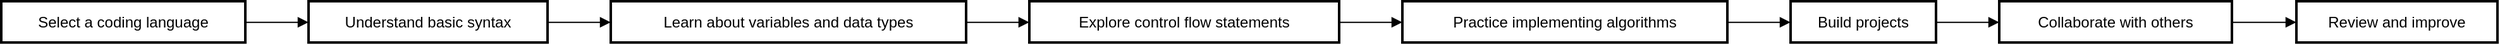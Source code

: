 <mxfile version="24.7.6">
  <diagram name="Page-1" id="kQYJrq6_nOTsCoF3U2iX">
    <mxGraphModel>
      <root>
        <mxCell id="0" />
        <mxCell id="1" parent="0" />
        <mxCell id="2" value="Select a coding language" style="whiteSpace=wrap;strokeWidth=2;" vertex="1" parent="1">
          <mxGeometry width="193" height="33" as="geometry" />
        </mxCell>
        <mxCell id="3" value="Understand basic syntax" style="whiteSpace=wrap;strokeWidth=2;" vertex="1" parent="1">
          <mxGeometry x="243" width="189" height="33" as="geometry" />
        </mxCell>
        <mxCell id="4" value="Learn about variables and data types" style="whiteSpace=wrap;strokeWidth=2;" vertex="1" parent="1">
          <mxGeometry x="482" width="281" height="33" as="geometry" />
        </mxCell>
        <mxCell id="5" value="Explore control flow statements" style="whiteSpace=wrap;strokeWidth=2;" vertex="1" parent="1">
          <mxGeometry x="813" width="245" height="33" as="geometry" />
        </mxCell>
        <mxCell id="6" value="Practice implementing algorithms" style="whiteSpace=wrap;strokeWidth=2;" vertex="1" parent="1">
          <mxGeometry x="1108" width="257" height="33" as="geometry" />
        </mxCell>
        <mxCell id="7" value="Build projects" style="whiteSpace=wrap;strokeWidth=2;" vertex="1" parent="1">
          <mxGeometry x="1415" width="115" height="33" as="geometry" />
        </mxCell>
        <mxCell id="8" value="Collaborate with others" style="whiteSpace=wrap;strokeWidth=2;" vertex="1" parent="1">
          <mxGeometry x="1580" width="184" height="33" as="geometry" />
        </mxCell>
        <mxCell id="9" value="Review and improve" style="whiteSpace=wrap;strokeWidth=2;" vertex="1" parent="1">
          <mxGeometry x="1815" width="159" height="33" as="geometry" />
        </mxCell>
        <mxCell id="10" value="" style="curved=1;startArrow=none;endArrow=block;exitX=1;exitY=0.51;entryX=0;entryY=0.51;" edge="1" parent="1" source="2" target="3">
          <mxGeometry relative="1" as="geometry">
            <Array as="points" />
          </mxGeometry>
        </mxCell>
        <mxCell id="11" value="" style="curved=1;startArrow=none;endArrow=block;exitX=1;exitY=0.51;entryX=0;entryY=0.51;" edge="1" parent="1" source="3" target="4">
          <mxGeometry relative="1" as="geometry">
            <Array as="points" />
          </mxGeometry>
        </mxCell>
        <mxCell id="12" value="" style="curved=1;startArrow=none;endArrow=block;exitX=1;exitY=0.51;entryX=0;entryY=0.51;" edge="1" parent="1" source="4" target="5">
          <mxGeometry relative="1" as="geometry">
            <Array as="points" />
          </mxGeometry>
        </mxCell>
        <mxCell id="13" value="" style="curved=1;startArrow=none;endArrow=block;exitX=1;exitY=0.51;entryX=0;entryY=0.51;" edge="1" parent="1" source="5" target="6">
          <mxGeometry relative="1" as="geometry">
            <Array as="points" />
          </mxGeometry>
        </mxCell>
        <mxCell id="14" value="" style="curved=1;startArrow=none;endArrow=block;exitX=1;exitY=0.51;entryX=0;entryY=0.51;" edge="1" parent="1" source="6" target="7">
          <mxGeometry relative="1" as="geometry">
            <Array as="points" />
          </mxGeometry>
        </mxCell>
        <mxCell id="15" value="" style="curved=1;startArrow=none;endArrow=block;exitX=1;exitY=0.51;entryX=0;entryY=0.51;" edge="1" parent="1" source="7" target="8">
          <mxGeometry relative="1" as="geometry">
            <Array as="points" />
          </mxGeometry>
        </mxCell>
        <mxCell id="16" value="" style="curved=1;startArrow=none;endArrow=block;exitX=1;exitY=0.51;entryX=0;entryY=0.51;" edge="1" parent="1" source="8" target="9">
          <mxGeometry relative="1" as="geometry">
            <Array as="points" />
          </mxGeometry>
        </mxCell>
      </root>
    </mxGraphModel>
  </diagram>
</mxfile>
